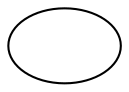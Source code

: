 digraph {
graph[dpi=72, rankdir=TP]
node[fontname="Monospace"]
edge[fontname="Monospace"]

node9260[label=""]
}
